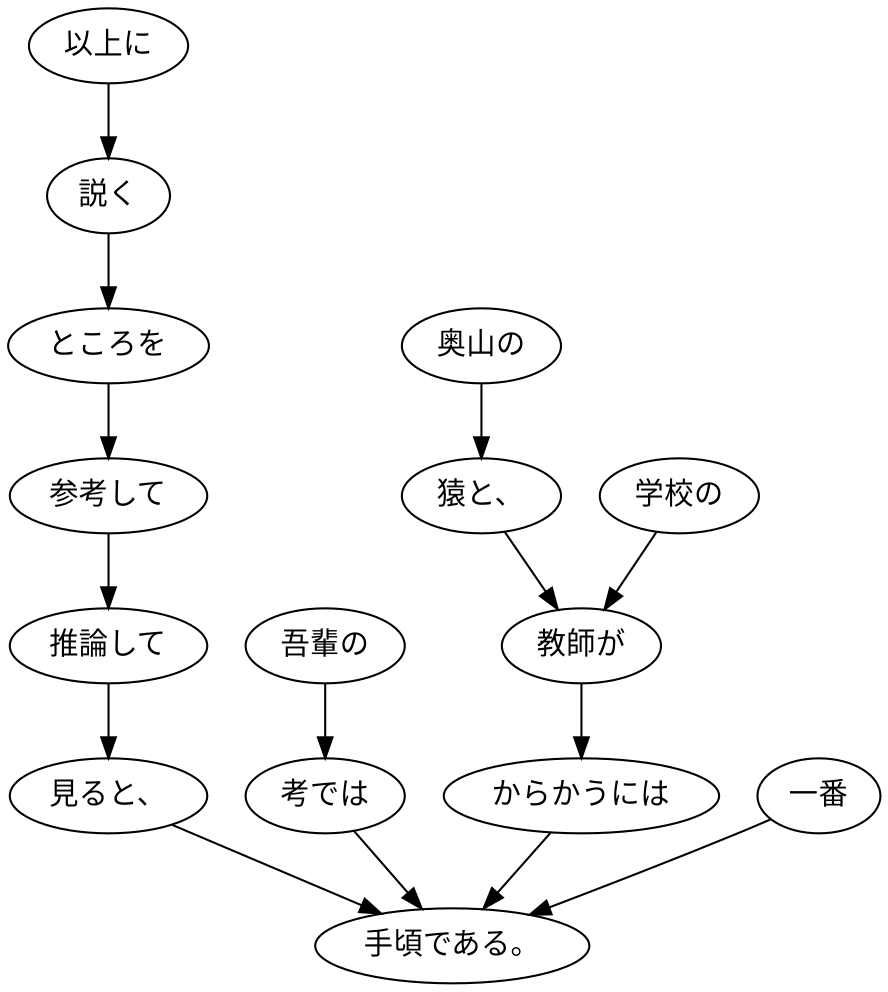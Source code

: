 digraph graph4782 {
	node0 [label="以上に"];
	node1 [label="説く"];
	node2 [label="ところを"];
	node3 [label="参考して"];
	node4 [label="推論して"];
	node5 [label="見ると、"];
	node6 [label="吾輩の"];
	node7 [label="考では"];
	node8 [label="奥山の"];
	node9 [label="猿と、"];
	node10 [label="学校の"];
	node11 [label="教師が"];
	node12 [label="からかうには"];
	node13 [label="一番"];
	node14 [label="手頃である。"];
	node0 -> node1;
	node1 -> node2;
	node2 -> node3;
	node3 -> node4;
	node4 -> node5;
	node5 -> node14;
	node6 -> node7;
	node7 -> node14;
	node8 -> node9;
	node9 -> node11;
	node10 -> node11;
	node11 -> node12;
	node12 -> node14;
	node13 -> node14;
}
